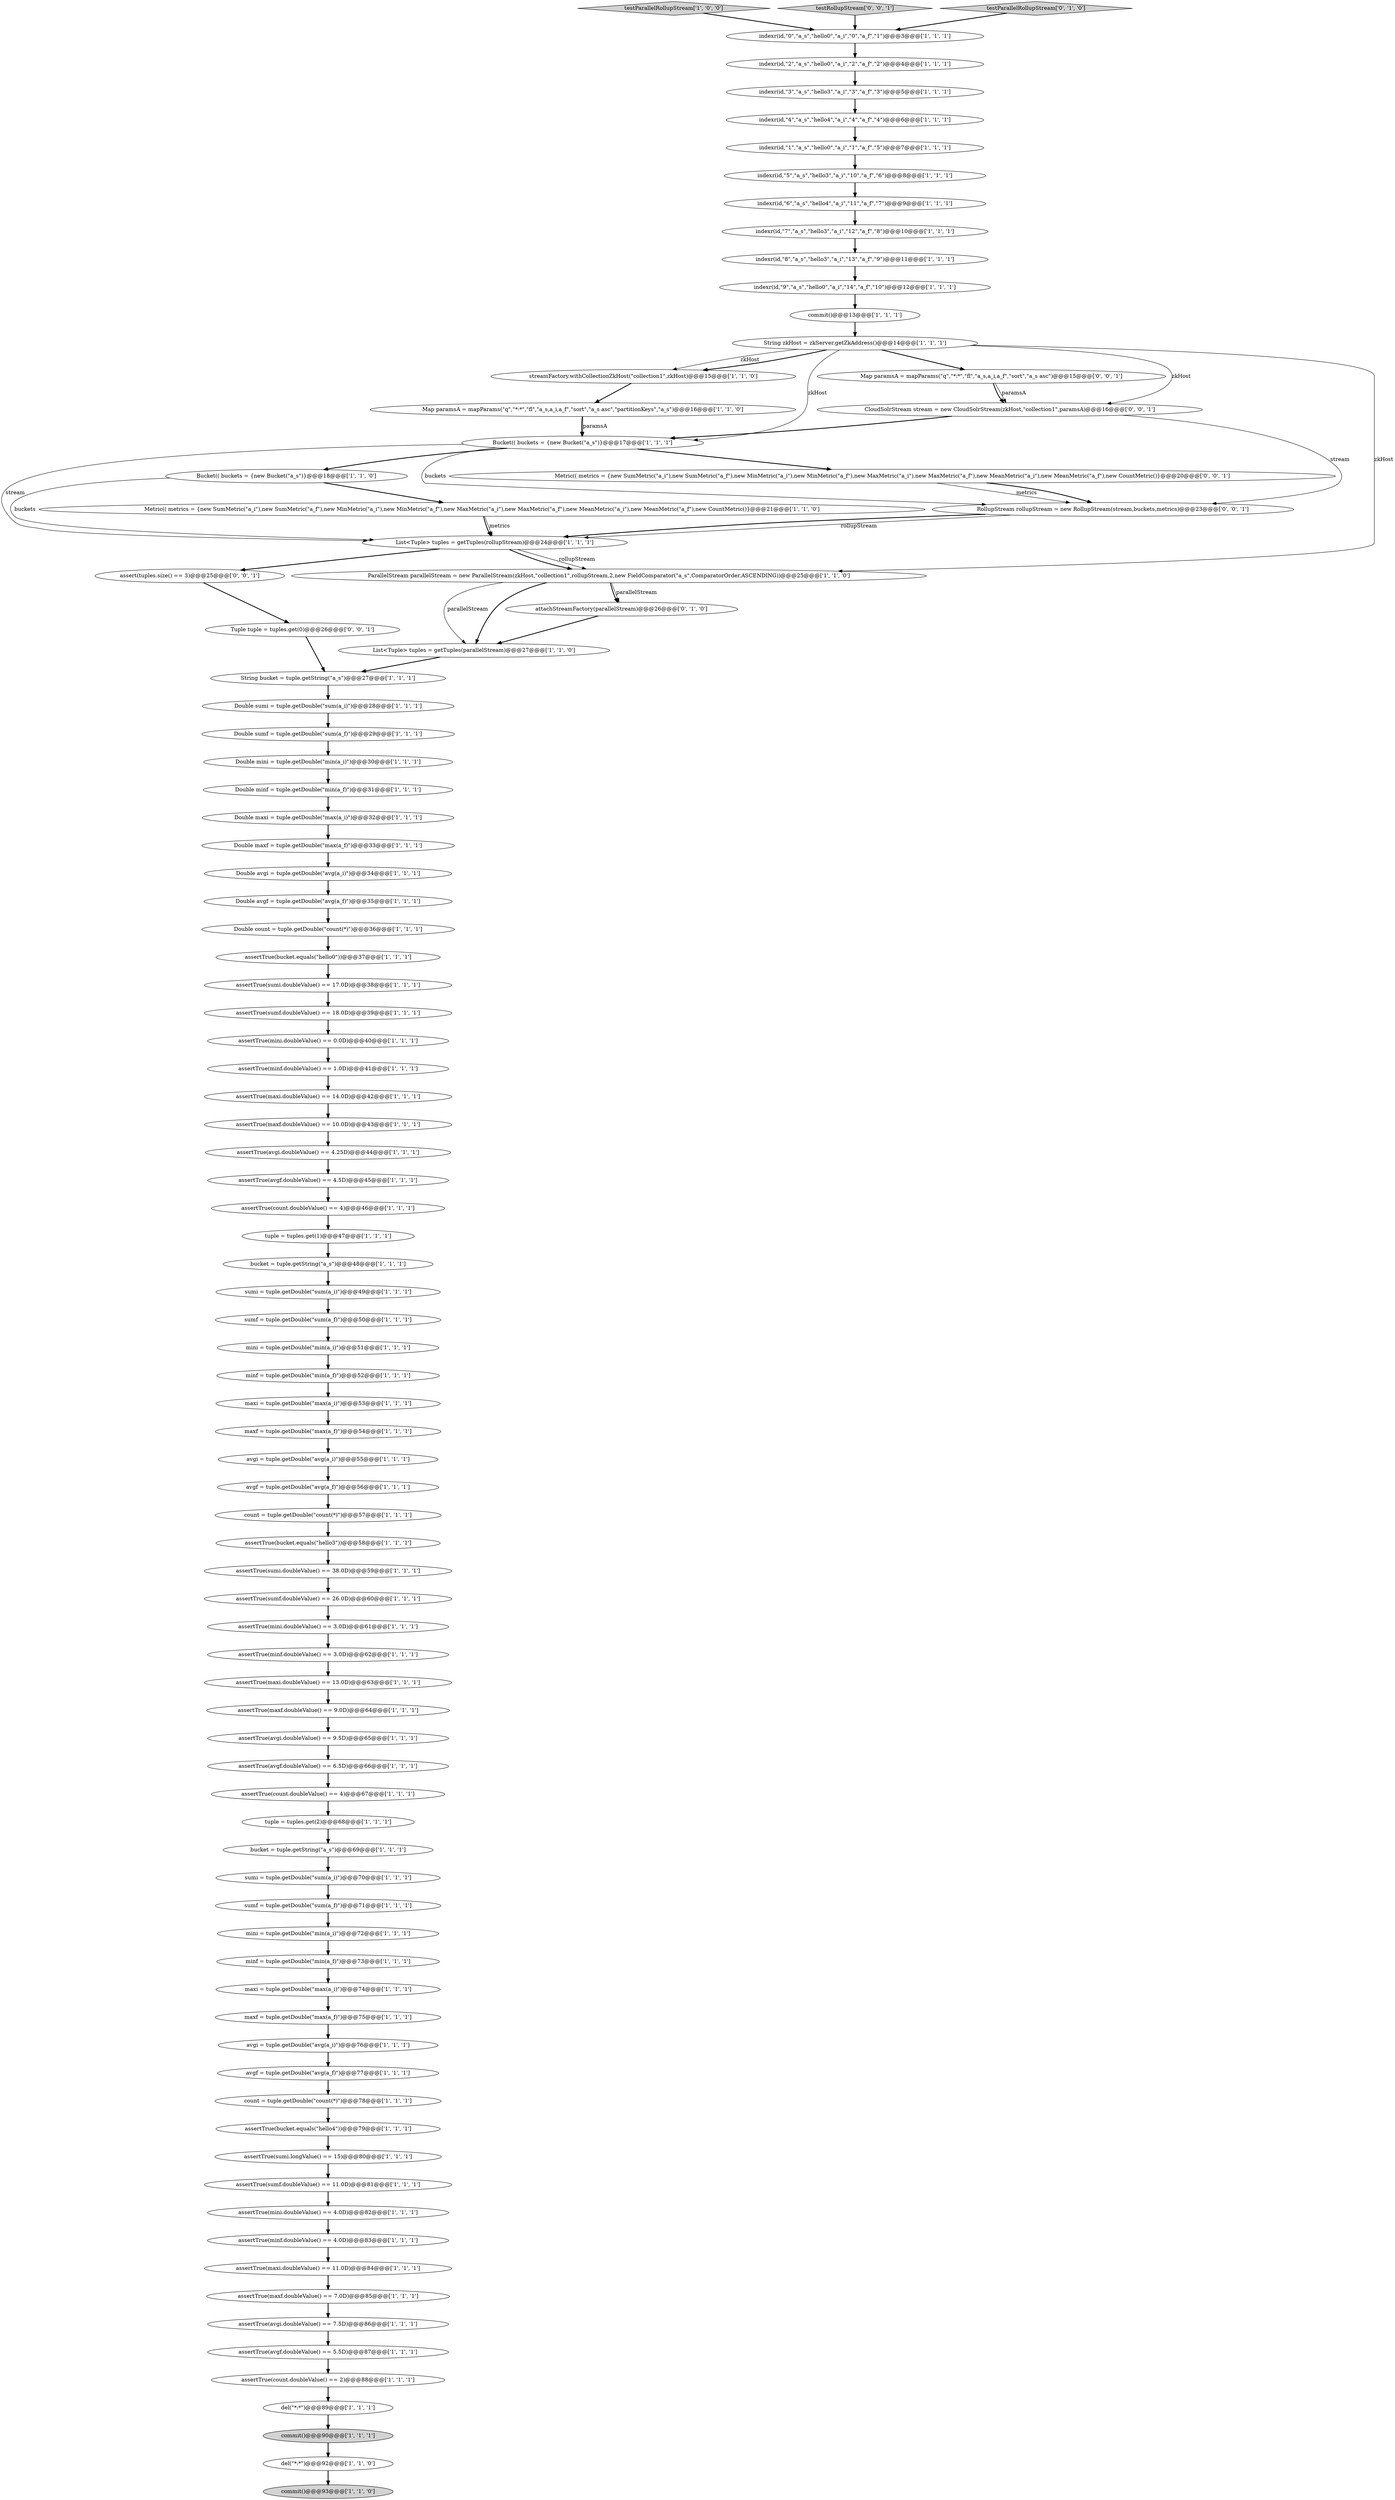 digraph {
42 [style = filled, label = "testParallelRollupStream['1', '0', '0']", fillcolor = lightgray, shape = diamond image = "AAA0AAABBB1BBB"];
79 [style = filled, label = "indexr(id,\"4\",\"a_s\",\"hello4\",\"a_i\",\"4\",\"a_f\",\"4\")@@@6@@@['1', '1', '1']", fillcolor = white, shape = ellipse image = "AAA0AAABBB1BBB"];
73 [style = filled, label = "indexr(id,\"6\",\"a_s\",\"hello4\",\"a_i\",\"11\",\"a_f\",\"7\")@@@9@@@['1', '1', '1']", fillcolor = white, shape = ellipse image = "AAA0AAABBB1BBB"];
61 [style = filled, label = "count = tuple.getDouble(\"count(*)\")@@@57@@@['1', '1', '1']", fillcolor = white, shape = ellipse image = "AAA0AAABBB1BBB"];
44 [style = filled, label = "Double count = tuple.getDouble(\"count(*)\")@@@36@@@['1', '1', '1']", fillcolor = white, shape = ellipse image = "AAA0AAABBB1BBB"];
57 [style = filled, label = "assertTrue(sumi.doubleValue() == 38.0D)@@@59@@@['1', '1', '1']", fillcolor = white, shape = ellipse image = "AAA0AAABBB1BBB"];
75 [style = filled, label = "indexr(id,\"7\",\"a_s\",\"hello3\",\"a_i\",\"12\",\"a_f\",\"8\")@@@10@@@['1', '1', '1']", fillcolor = white, shape = ellipse image = "AAA0AAABBB1BBB"];
30 [style = filled, label = "assertTrue(count.doubleValue() == 4)@@@67@@@['1', '1', '1']", fillcolor = white, shape = ellipse image = "AAA0AAABBB1BBB"];
5 [style = filled, label = "Double mini = tuple.getDouble(\"min(a_i)\")@@@30@@@['1', '1', '1']", fillcolor = white, shape = ellipse image = "AAA0AAABBB1BBB"];
60 [style = filled, label = "assertTrue(maxi.doubleValue() == 13.0D)@@@63@@@['1', '1', '1']", fillcolor = white, shape = ellipse image = "AAA0AAABBB1BBB"];
69 [style = filled, label = "del(\"*:*\")@@@89@@@['1', '1', '1']", fillcolor = white, shape = ellipse image = "AAA0AAABBB1BBB"];
7 [style = filled, label = "Double sumi = tuple.getDouble(\"sum(a_i)\")@@@28@@@['1', '1', '1']", fillcolor = white, shape = ellipse image = "AAA0AAABBB1BBB"];
52 [style = filled, label = "indexr(id,\"3\",\"a_s\",\"hello3\",\"a_i\",\"3\",\"a_f\",\"3\")@@@5@@@['1', '1', '1']", fillcolor = white, shape = ellipse image = "AAA0AAABBB1BBB"];
33 [style = filled, label = "assertTrue(avgf.doubleValue() == 6.5D)@@@66@@@['1', '1', '1']", fillcolor = white, shape = ellipse image = "AAA0AAABBB1BBB"];
53 [style = filled, label = "Metric(( metrics = {new SumMetric(\"a_i\"),new SumMetric(\"a_f\"),new MinMetric(\"a_i\"),new MinMetric(\"a_f\"),new MaxMetric(\"a_i\"),new MaxMetric(\"a_f\"),new MeanMetric(\"a_i\"),new MeanMetric(\"a_f\"),new CountMetric()}@@@21@@@['1', '1', '0']", fillcolor = white, shape = ellipse image = "AAA0AAABBB1BBB"];
46 [style = filled, label = "assertTrue(maxi.doubleValue() == 14.0D)@@@42@@@['1', '1', '1']", fillcolor = white, shape = ellipse image = "AAA0AAABBB1BBB"];
72 [style = filled, label = "assertTrue(bucket.equals(\"hello3\"))@@@58@@@['1', '1', '1']", fillcolor = white, shape = ellipse image = "AAA0AAABBB1BBB"];
35 [style = filled, label = "assertTrue(maxf.doubleValue() == 7.0D)@@@85@@@['1', '1', '1']", fillcolor = white, shape = ellipse image = "AAA0AAABBB1BBB"];
10 [style = filled, label = "avgi = tuple.getDouble(\"avg(a_i)\")@@@55@@@['1', '1', '1']", fillcolor = white, shape = ellipse image = "AAA0AAABBB1BBB"];
11 [style = filled, label = "maxf = tuple.getDouble(\"max(a_f)\")@@@54@@@['1', '1', '1']", fillcolor = white, shape = ellipse image = "AAA0AAABBB1BBB"];
21 [style = filled, label = "assertTrue(count.doubleValue() == 2)@@@88@@@['1', '1', '1']", fillcolor = white, shape = ellipse image = "AAA0AAABBB1BBB"];
17 [style = filled, label = "assertTrue(mini.doubleValue() == 3.0D)@@@61@@@['1', '1', '1']", fillcolor = white, shape = ellipse image = "AAA0AAABBB1BBB"];
19 [style = filled, label = "indexr(id,\"1\",\"a_s\",\"hello0\",\"a_i\",\"1\",\"a_f\",\"5\")@@@7@@@['1', '1', '1']", fillcolor = white, shape = ellipse image = "AAA0AAABBB1BBB"];
80 [style = filled, label = "assertTrue(maxi.doubleValue() == 11.0D)@@@84@@@['1', '1', '1']", fillcolor = white, shape = ellipse image = "AAA0AAABBB1BBB"];
14 [style = filled, label = "maxi = tuple.getDouble(\"max(a_i)\")@@@53@@@['1', '1', '1']", fillcolor = white, shape = ellipse image = "AAA0AAABBB1BBB"];
89 [style = filled, label = "CloudSolrStream stream = new CloudSolrStream(zkHost,\"collection1\",paramsA)@@@16@@@['0', '0', '1']", fillcolor = white, shape = ellipse image = "AAA0AAABBB3BBB"];
43 [style = filled, label = "minf = tuple.getDouble(\"min(a_f)\")@@@73@@@['1', '1', '1']", fillcolor = white, shape = ellipse image = "AAA0AAABBB1BBB"];
12 [style = filled, label = "mini = tuple.getDouble(\"min(a_i)\")@@@72@@@['1', '1', '1']", fillcolor = white, shape = ellipse image = "AAA0AAABBB1BBB"];
86 [style = filled, label = "Double minf = tuple.getDouble(\"min(a_f)\")@@@31@@@['1', '1', '1']", fillcolor = white, shape = ellipse image = "AAA0AAABBB1BBB"];
26 [style = filled, label = "avgf = tuple.getDouble(\"avg(a_f)\")@@@56@@@['1', '1', '1']", fillcolor = white, shape = ellipse image = "AAA0AAABBB1BBB"];
81 [style = filled, label = "maxf = tuple.getDouble(\"max(a_f)\")@@@75@@@['1', '1', '1']", fillcolor = white, shape = ellipse image = "AAA0AAABBB1BBB"];
34 [style = filled, label = "assertTrue(sumf.doubleValue() == 11.0D)@@@81@@@['1', '1', '1']", fillcolor = white, shape = ellipse image = "AAA0AAABBB1BBB"];
39 [style = filled, label = "avgf = tuple.getDouble(\"avg(a_f)\")@@@77@@@['1', '1', '1']", fillcolor = white, shape = ellipse image = "AAA0AAABBB1BBB"];
55 [style = filled, label = "bucket = tuple.getString(\"a_s\")@@@48@@@['1', '1', '1']", fillcolor = white, shape = ellipse image = "AAA0AAABBB1BBB"];
94 [style = filled, label = "assert(tuples.size() == 3)@@@25@@@['0', '0', '1']", fillcolor = white, shape = ellipse image = "AAA0AAABBB3BBB"];
66 [style = filled, label = "sumf = tuple.getDouble(\"sum(a_f)\")@@@50@@@['1', '1', '1']", fillcolor = white, shape = ellipse image = "AAA0AAABBB1BBB"];
22 [style = filled, label = "streamFactory.withCollectionZkHost(\"collection1\",zkHost)@@@15@@@['1', '1', '0']", fillcolor = white, shape = ellipse image = "AAA0AAABBB1BBB"];
62 [style = filled, label = "sumf = tuple.getDouble(\"sum(a_f)\")@@@71@@@['1', '1', '1']", fillcolor = white, shape = ellipse image = "AAA0AAABBB1BBB"];
2 [style = filled, label = "Double sumf = tuple.getDouble(\"sum(a_f)\")@@@29@@@['1', '1', '1']", fillcolor = white, shape = ellipse image = "AAA0AAABBB1BBB"];
88 [style = filled, label = "attachStreamFactory(parallelStream)@@@26@@@['0', '1', '0']", fillcolor = white, shape = ellipse image = "AAA1AAABBB2BBB"];
13 [style = filled, label = "List<Tuple> tuples = getTuples(rollupStream)@@@24@@@['1', '1', '1']", fillcolor = white, shape = ellipse image = "AAA0AAABBB1BBB"];
74 [style = filled, label = "assertTrue(mini.doubleValue() == 0.0D)@@@40@@@['1', '1', '1']", fillcolor = white, shape = ellipse image = "AAA0AAABBB1BBB"];
18 [style = filled, label = "indexr(id,\"9\",\"a_s\",\"hello0\",\"a_i\",\"14\",\"a_f\",\"10\")@@@12@@@['1', '1', '1']", fillcolor = white, shape = ellipse image = "AAA0AAABBB1BBB"];
47 [style = filled, label = "indexr(id,\"0\",\"a_s\",\"hello0\",\"a_i\",\"0\",\"a_f\",\"1\")@@@3@@@['1', '1', '1']", fillcolor = white, shape = ellipse image = "AAA0AAABBB1BBB"];
92 [style = filled, label = "Map paramsA = mapParams(\"q\",\"*:*\",\"fl\",\"a_s,a_i,a_f\",\"sort\",\"a_s asc\")@@@15@@@['0', '0', '1']", fillcolor = white, shape = ellipse image = "AAA0AAABBB3BBB"];
1 [style = filled, label = "Map paramsA = mapParams(\"q\",\"*:*\",\"fl\",\"a_s,a_i,a_f\",\"sort\",\"a_s asc\",\"partitionKeys\",\"a_s\")@@@16@@@['1', '1', '0']", fillcolor = white, shape = ellipse image = "AAA0AAABBB1BBB"];
37 [style = filled, label = "Double avgi = tuple.getDouble(\"avg(a_i)\")@@@34@@@['1', '1', '1']", fillcolor = white, shape = ellipse image = "AAA0AAABBB1BBB"];
4 [style = filled, label = "tuple = tuples.get(2)@@@68@@@['1', '1', '1']", fillcolor = white, shape = ellipse image = "AAA0AAABBB1BBB"];
90 [style = filled, label = "testRollupStream['0', '0', '1']", fillcolor = lightgray, shape = diamond image = "AAA0AAABBB3BBB"];
64 [style = filled, label = "Double avgf = tuple.getDouble(\"avg(a_f)\")@@@35@@@['1', '1', '1']", fillcolor = white, shape = ellipse image = "AAA0AAABBB1BBB"];
63 [style = filled, label = "Bucket(( buckets = {new Bucket(\"a_s\")}@@@17@@@['1', '1', '1']", fillcolor = white, shape = ellipse image = "AAA0AAABBB1BBB"];
84 [style = filled, label = "assertTrue(bucket.equals(\"hello0\"))@@@37@@@['1', '1', '1']", fillcolor = white, shape = ellipse image = "AAA0AAABBB1BBB"];
56 [style = filled, label = "ParallelStream parallelStream = new ParallelStream(zkHost,\"collection1\",rollupStream,2,new FieldComparator(\"a_s\",ComparatorOrder.ASCENDING))@@@25@@@['1', '1', '0']", fillcolor = white, shape = ellipse image = "AAA0AAABBB1BBB"];
9 [style = filled, label = "Double maxf = tuple.getDouble(\"max(a_f)\")@@@33@@@['1', '1', '1']", fillcolor = white, shape = ellipse image = "AAA0AAABBB1BBB"];
27 [style = filled, label = "assertTrue(count.doubleValue() == 4)@@@46@@@['1', '1', '1']", fillcolor = white, shape = ellipse image = "AAA0AAABBB1BBB"];
58 [style = filled, label = "del(\"*:*\")@@@92@@@['1', '1', '0']", fillcolor = white, shape = ellipse image = "AAA0AAABBB1BBB"];
49 [style = filled, label = "assertTrue(maxf.doubleValue() == 10.0D)@@@43@@@['1', '1', '1']", fillcolor = white, shape = ellipse image = "AAA0AAABBB1BBB"];
54 [style = filled, label = "String zkHost = zkServer.getZkAddress()@@@14@@@['1', '1', '1']", fillcolor = white, shape = ellipse image = "AAA0AAABBB1BBB"];
45 [style = filled, label = "commit()@@@93@@@['1', '1', '0']", fillcolor = lightgray, shape = ellipse image = "AAA0AAABBB1BBB"];
3 [style = filled, label = "assertTrue(minf.doubleValue() == 4.0D)@@@83@@@['1', '1', '1']", fillcolor = white, shape = ellipse image = "AAA0AAABBB1BBB"];
77 [style = filled, label = "assertTrue(mini.doubleValue() == 4.0D)@@@82@@@['1', '1', '1']", fillcolor = white, shape = ellipse image = "AAA0AAABBB1BBB"];
83 [style = filled, label = "mini = tuple.getDouble(\"min(a_i)\")@@@51@@@['1', '1', '1']", fillcolor = white, shape = ellipse image = "AAA0AAABBB1BBB"];
16 [style = filled, label = "commit()@@@13@@@['1', '1', '1']", fillcolor = white, shape = ellipse image = "AAA0AAABBB1BBB"];
40 [style = filled, label = "List<Tuple> tuples = getTuples(parallelStream)@@@27@@@['1', '1', '0']", fillcolor = white, shape = ellipse image = "AAA0AAABBB1BBB"];
95 [style = filled, label = "RollupStream rollupStream = new RollupStream(stream,buckets,metrics)@@@23@@@['0', '0', '1']", fillcolor = white, shape = ellipse image = "AAA0AAABBB3BBB"];
36 [style = filled, label = "String bucket = tuple.getString(\"a_s\")@@@27@@@['1', '1', '1']", fillcolor = white, shape = ellipse image = "AAA0AAABBB1BBB"];
51 [style = filled, label = "maxi = tuple.getDouble(\"max(a_i)\")@@@74@@@['1', '1', '1']", fillcolor = white, shape = ellipse image = "AAA0AAABBB1BBB"];
93 [style = filled, label = "Tuple tuple = tuples.get(0)@@@26@@@['0', '0', '1']", fillcolor = white, shape = ellipse image = "AAA0AAABBB3BBB"];
48 [style = filled, label = "assertTrue(sumi.doubleValue() == 17.0D)@@@38@@@['1', '1', '1']", fillcolor = white, shape = ellipse image = "AAA0AAABBB1BBB"];
38 [style = filled, label = "assertTrue(avgi.doubleValue() == 4.25D)@@@44@@@['1', '1', '1']", fillcolor = white, shape = ellipse image = "AAA0AAABBB1BBB"];
23 [style = filled, label = "sumi = tuple.getDouble(\"sum(a_i)\")@@@49@@@['1', '1', '1']", fillcolor = white, shape = ellipse image = "AAA0AAABBB1BBB"];
41 [style = filled, label = "assertTrue(sumf.doubleValue() == 18.0D)@@@39@@@['1', '1', '1']", fillcolor = white, shape = ellipse image = "AAA0AAABBB1BBB"];
68 [style = filled, label = "assertTrue(sumf.doubleValue() == 26.0D)@@@60@@@['1', '1', '1']", fillcolor = white, shape = ellipse image = "AAA0AAABBB1BBB"];
24 [style = filled, label = "assertTrue(maxf.doubleValue() == 9.0D)@@@64@@@['1', '1', '1']", fillcolor = white, shape = ellipse image = "AAA0AAABBB1BBB"];
29 [style = filled, label = "sumi = tuple.getDouble(\"sum(a_i)\")@@@70@@@['1', '1', '1']", fillcolor = white, shape = ellipse image = "AAA0AAABBB1BBB"];
15 [style = filled, label = "assertTrue(avgf.doubleValue() == 5.5D)@@@87@@@['1', '1', '1']", fillcolor = white, shape = ellipse image = "AAA0AAABBB1BBB"];
85 [style = filled, label = "assertTrue(avgf.doubleValue() == 4.5D)@@@45@@@['1', '1', '1']", fillcolor = white, shape = ellipse image = "AAA0AAABBB1BBB"];
31 [style = filled, label = "count = tuple.getDouble(\"count(*)\")@@@78@@@['1', '1', '1']", fillcolor = white, shape = ellipse image = "AAA0AAABBB1BBB"];
65 [style = filled, label = "assertTrue(avgi.doubleValue() == 7.5D)@@@86@@@['1', '1', '1']", fillcolor = white, shape = ellipse image = "AAA0AAABBB1BBB"];
71 [style = filled, label = "assertTrue(sumi.longValue() == 15)@@@80@@@['1', '1', '1']", fillcolor = white, shape = ellipse image = "AAA0AAABBB1BBB"];
87 [style = filled, label = "testParallelRollupStream['0', '1', '0']", fillcolor = lightgray, shape = diamond image = "AAA0AAABBB2BBB"];
76 [style = filled, label = "bucket = tuple.getString(\"a_s\")@@@69@@@['1', '1', '1']", fillcolor = white, shape = ellipse image = "AAA0AAABBB1BBB"];
70 [style = filled, label = "tuple = tuples.get(1)@@@47@@@['1', '1', '1']", fillcolor = white, shape = ellipse image = "AAA0AAABBB1BBB"];
20 [style = filled, label = "assertTrue(avgi.doubleValue() == 9.5D)@@@65@@@['1', '1', '1']", fillcolor = white, shape = ellipse image = "AAA0AAABBB1BBB"];
25 [style = filled, label = "avgi = tuple.getDouble(\"avg(a_i)\")@@@76@@@['1', '1', '1']", fillcolor = white, shape = ellipse image = "AAA0AAABBB1BBB"];
91 [style = filled, label = "Metric(( metrics = {new SumMetric(\"a_i\"),new SumMetric(\"a_f\"),new MinMetric(\"a_i\"),new MinMetric(\"a_f\"),new MaxMetric(\"a_i\"),new MaxMetric(\"a_f\"),new MeanMetric(\"a_i\"),new MeanMetric(\"a_f\"),new CountMetric()}@@@20@@@['0', '0', '1']", fillcolor = white, shape = ellipse image = "AAA0AAABBB3BBB"];
59 [style = filled, label = "assertTrue(minf.doubleValue() == 3.0D)@@@62@@@['1', '1', '1']", fillcolor = white, shape = ellipse image = "AAA0AAABBB1BBB"];
50 [style = filled, label = "Double maxi = tuple.getDouble(\"max(a_i)\")@@@32@@@['1', '1', '1']", fillcolor = white, shape = ellipse image = "AAA0AAABBB1BBB"];
78 [style = filled, label = "indexr(id,\"5\",\"a_s\",\"hello3\",\"a_i\",\"10\",\"a_f\",\"6\")@@@8@@@['1', '1', '1']", fillcolor = white, shape = ellipse image = "AAA0AAABBB1BBB"];
28 [style = filled, label = "minf = tuple.getDouble(\"min(a_f)\")@@@52@@@['1', '1', '1']", fillcolor = white, shape = ellipse image = "AAA0AAABBB1BBB"];
67 [style = filled, label = "commit()@@@90@@@['1', '1', '1']", fillcolor = lightgray, shape = ellipse image = "AAA0AAABBB1BBB"];
82 [style = filled, label = "assertTrue(bucket.equals(\"hello4\"))@@@79@@@['1', '1', '1']", fillcolor = white, shape = ellipse image = "AAA0AAABBB1BBB"];
8 [style = filled, label = "assertTrue(minf.doubleValue() == 1.0D)@@@41@@@['1', '1', '1']", fillcolor = white, shape = ellipse image = "AAA0AAABBB1BBB"];
32 [style = filled, label = "indexr(id,\"8\",\"a_s\",\"hello3\",\"a_i\",\"13\",\"a_f\",\"9\")@@@11@@@['1', '1', '1']", fillcolor = white, shape = ellipse image = "AAA0AAABBB1BBB"];
6 [style = filled, label = "Bucket(( buckets = {new Bucket(\"a_s\")}@@@18@@@['1', '1', '0']", fillcolor = white, shape = ellipse image = "AAA0AAABBB1BBB"];
0 [style = filled, label = "indexr(id,\"2\",\"a_s\",\"hello0\",\"a_i\",\"2\",\"a_f\",\"2\")@@@4@@@['1', '1', '1']", fillcolor = white, shape = ellipse image = "AAA0AAABBB1BBB"];
73->75 [style = bold, label=""];
54->22 [style = solid, label="zkHost"];
50->9 [style = bold, label=""];
47->0 [style = bold, label=""];
77->3 [style = bold, label=""];
95->13 [style = solid, label="rollupStream"];
65->15 [style = bold, label=""];
14->11 [style = bold, label=""];
63->13 [style = solid, label="stream"];
91->95 [style = solid, label="metrics"];
53->13 [style = bold, label=""];
37->64 [style = bold, label=""];
56->88 [style = bold, label=""];
72->57 [style = bold, label=""];
36->7 [style = bold, label=""];
30->4 [style = bold, label=""];
19->78 [style = bold, label=""];
63->91 [style = bold, label=""];
70->55 [style = bold, label=""];
16->54 [style = bold, label=""];
26->61 [style = bold, label=""];
67->58 [style = bold, label=""];
39->31 [style = bold, label=""];
6->13 [style = solid, label="buckets"];
63->6 [style = bold, label=""];
87->47 [style = bold, label=""];
63->95 [style = solid, label="buckets"];
35->65 [style = bold, label=""];
1->63 [style = bold, label=""];
3->80 [style = bold, label=""];
52->79 [style = bold, label=""];
41->74 [style = bold, label=""];
15->21 [style = bold, label=""];
83->28 [style = bold, label=""];
55->23 [style = bold, label=""];
56->40 [style = bold, label=""];
13->56 [style = solid, label="rollupStream"];
89->95 [style = solid, label="stream"];
61->72 [style = bold, label=""];
13->94 [style = bold, label=""];
58->45 [style = bold, label=""];
23->66 [style = bold, label=""];
82->71 [style = bold, label=""];
80->35 [style = bold, label=""];
54->92 [style = bold, label=""];
85->27 [style = bold, label=""];
28->14 [style = bold, label=""];
22->1 [style = bold, label=""];
86->50 [style = bold, label=""];
4->76 [style = bold, label=""];
54->89 [style = solid, label="zkHost"];
31->82 [style = bold, label=""];
10->26 [style = bold, label=""];
71->34 [style = bold, label=""];
7->2 [style = bold, label=""];
56->40 [style = solid, label="parallelStream"];
57->68 [style = bold, label=""];
27->70 [style = bold, label=""];
42->47 [style = bold, label=""];
9->37 [style = bold, label=""];
8->46 [style = bold, label=""];
1->63 [style = solid, label="paramsA"];
49->38 [style = bold, label=""];
43->51 [style = bold, label=""];
76->29 [style = bold, label=""];
24->20 [style = bold, label=""];
56->88 [style = solid, label="parallelStream"];
17->59 [style = bold, label=""];
95->13 [style = bold, label=""];
38->85 [style = bold, label=""];
44->84 [style = bold, label=""];
88->40 [style = bold, label=""];
54->22 [style = bold, label=""];
94->93 [style = bold, label=""];
21->69 [style = bold, label=""];
79->19 [style = bold, label=""];
6->53 [style = bold, label=""];
62->12 [style = bold, label=""];
11->10 [style = bold, label=""];
53->13 [style = solid, label="metrics"];
84->48 [style = bold, label=""];
18->16 [style = bold, label=""];
66->83 [style = bold, label=""];
75->32 [style = bold, label=""];
29->62 [style = bold, label=""];
60->24 [style = bold, label=""];
74->8 [style = bold, label=""];
51->81 [style = bold, label=""];
20->33 [style = bold, label=""];
81->25 [style = bold, label=""];
64->44 [style = bold, label=""];
46->49 [style = bold, label=""];
5->86 [style = bold, label=""];
13->56 [style = bold, label=""];
90->47 [style = bold, label=""];
69->67 [style = bold, label=""];
40->36 [style = bold, label=""];
2->5 [style = bold, label=""];
59->60 [style = bold, label=""];
54->56 [style = solid, label="zkHost"];
89->63 [style = bold, label=""];
0->52 [style = bold, label=""];
92->89 [style = bold, label=""];
48->41 [style = bold, label=""];
32->18 [style = bold, label=""];
93->36 [style = bold, label=""];
68->17 [style = bold, label=""];
25->39 [style = bold, label=""];
33->30 [style = bold, label=""];
78->73 [style = bold, label=""];
12->43 [style = bold, label=""];
54->63 [style = solid, label="zkHost"];
34->77 [style = bold, label=""];
91->95 [style = bold, label=""];
92->89 [style = solid, label="paramsA"];
}
